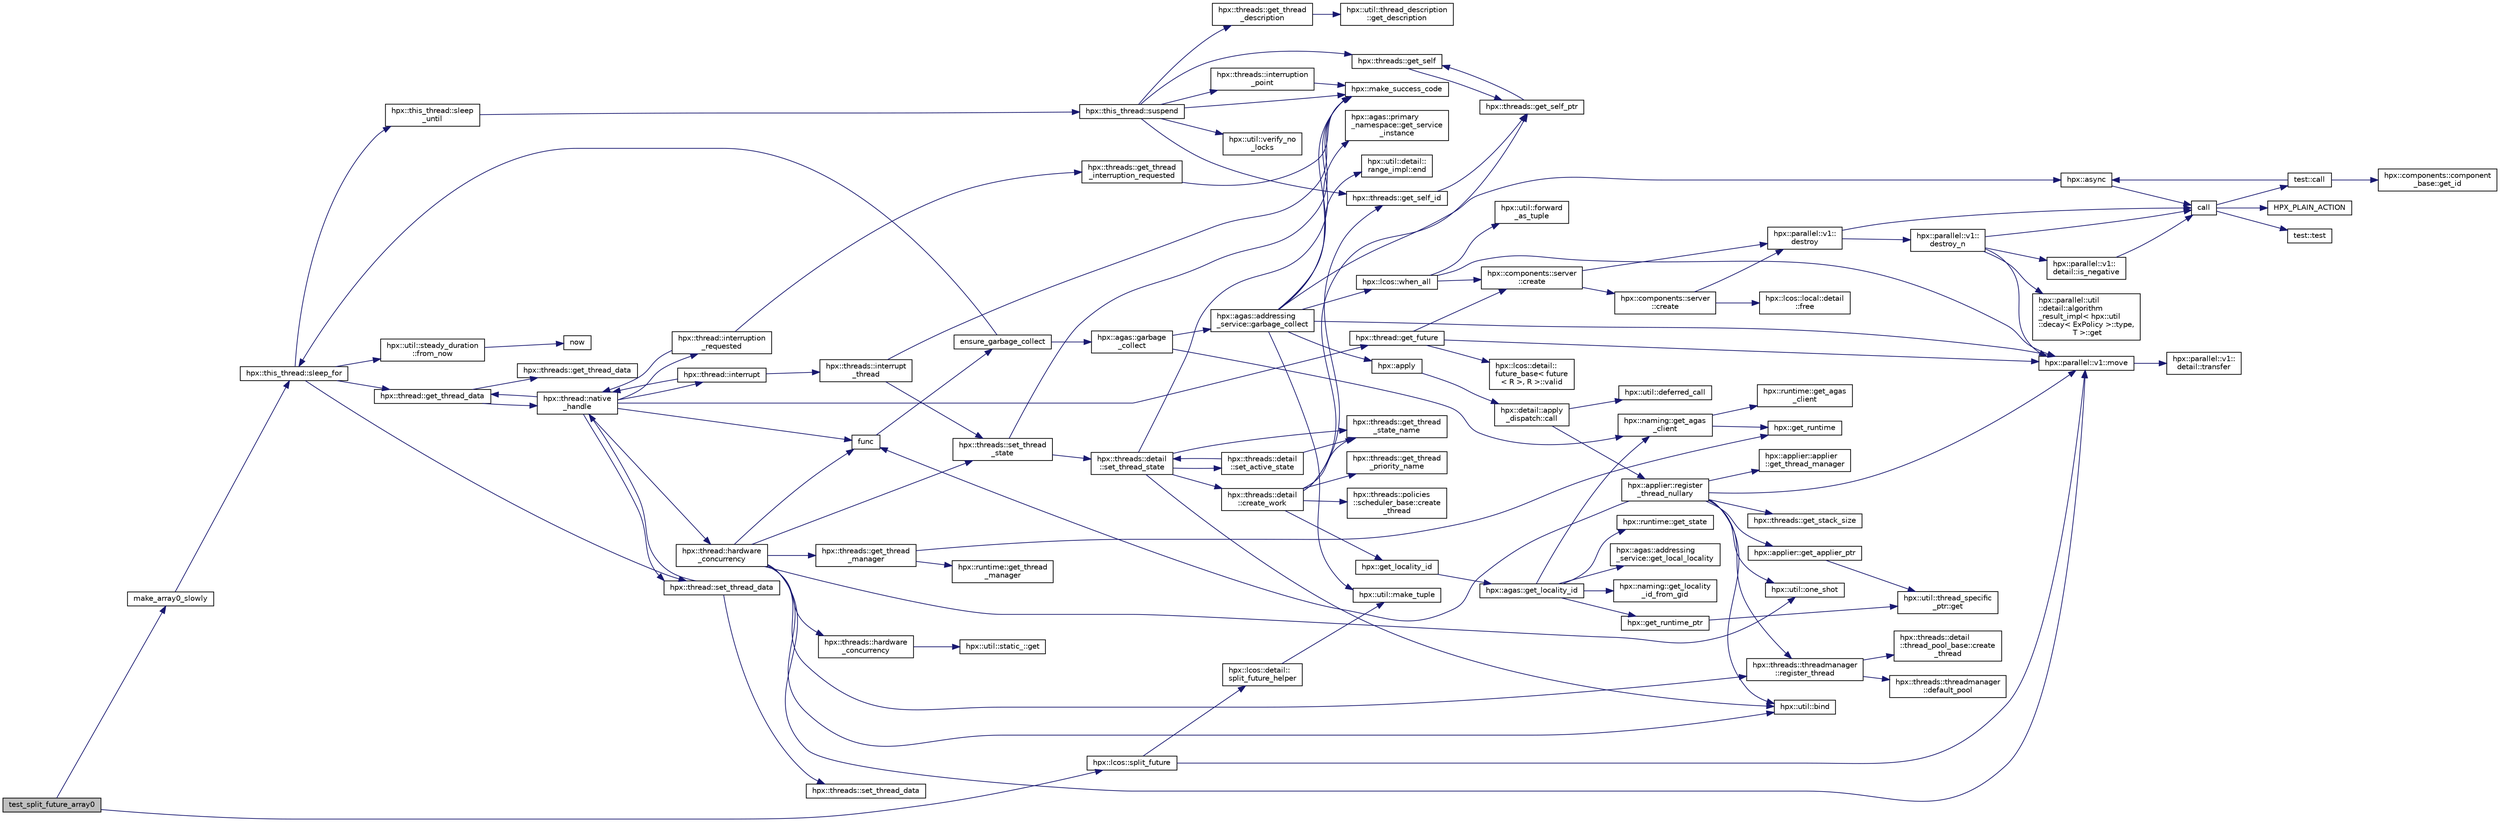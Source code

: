 digraph "test_split_future_array0"
{
  edge [fontname="Helvetica",fontsize="10",labelfontname="Helvetica",labelfontsize="10"];
  node [fontname="Helvetica",fontsize="10",shape=record];
  rankdir="LR";
  Node1152 [label="test_split_future_array0",height=0.2,width=0.4,color="black", fillcolor="grey75", style="filled", fontcolor="black"];
  Node1152 -> Node1153 [color="midnightblue",fontsize="10",style="solid",fontname="Helvetica"];
  Node1153 [label="make_array0_slowly",height=0.2,width=0.4,color="black", fillcolor="white", style="filled",URL="$d0/d69/split__future_8cpp.html#af8566e03323cfdfef51d2bd8ea0c8ad9"];
  Node1153 -> Node1154 [color="midnightblue",fontsize="10",style="solid",fontname="Helvetica"];
  Node1154 [label="hpx::this_thread::sleep_for",height=0.2,width=0.4,color="black", fillcolor="white", style="filled",URL="$d9/d52/namespacehpx_1_1this__thread.html#afc042a5a5fa52eef2d1d177a343435cf"];
  Node1154 -> Node1155 [color="midnightblue",fontsize="10",style="solid",fontname="Helvetica"];
  Node1155 [label="hpx::this_thread::sleep\l_until",height=0.2,width=0.4,color="black", fillcolor="white", style="filled",URL="$d9/d52/namespacehpx_1_1this__thread.html#ae12a853980115b23ff0ab8ca06622658"];
  Node1155 -> Node1156 [color="midnightblue",fontsize="10",style="solid",fontname="Helvetica"];
  Node1156 [label="hpx::this_thread::suspend",height=0.2,width=0.4,color="black", fillcolor="white", style="filled",URL="$d9/d52/namespacehpx_1_1this__thread.html#aca220026fb3014c0881d129fe31c0073"];
  Node1156 -> Node1157 [color="midnightblue",fontsize="10",style="solid",fontname="Helvetica"];
  Node1157 [label="hpx::threads::get_self",height=0.2,width=0.4,color="black", fillcolor="white", style="filled",URL="$d7/d28/namespacehpx_1_1threads.html#a07daf4d6d29233f20d66d41ab7b5b8e8"];
  Node1157 -> Node1158 [color="midnightblue",fontsize="10",style="solid",fontname="Helvetica"];
  Node1158 [label="hpx::threads::get_self_ptr",height=0.2,width=0.4,color="black", fillcolor="white", style="filled",URL="$d7/d28/namespacehpx_1_1threads.html#a22877ae347ad884cde3a51397dad6c53"];
  Node1158 -> Node1157 [color="midnightblue",fontsize="10",style="solid",fontname="Helvetica"];
  Node1156 -> Node1159 [color="midnightblue",fontsize="10",style="solid",fontname="Helvetica"];
  Node1159 [label="hpx::threads::get_self_id",height=0.2,width=0.4,color="black", fillcolor="white", style="filled",URL="$d7/d28/namespacehpx_1_1threads.html#afafe0f900b9fac3d4ed3c747625c1cfe"];
  Node1159 -> Node1158 [color="midnightblue",fontsize="10",style="solid",fontname="Helvetica"];
  Node1156 -> Node1160 [color="midnightblue",fontsize="10",style="solid",fontname="Helvetica"];
  Node1160 [label="hpx::threads::interruption\l_point",height=0.2,width=0.4,color="black", fillcolor="white", style="filled",URL="$d7/d28/namespacehpx_1_1threads.html#ada6ec56a12b050707311d8c628089059"];
  Node1160 -> Node1161 [color="midnightblue",fontsize="10",style="solid",fontname="Helvetica"];
  Node1161 [label="hpx::make_success_code",height=0.2,width=0.4,color="black", fillcolor="white", style="filled",URL="$d8/d83/namespacehpx.html#a0e8512a8f49e2a6c8185061181419d8f",tooltip="Returns error_code(hpx::success, \"success\", mode). "];
  Node1156 -> Node1162 [color="midnightblue",fontsize="10",style="solid",fontname="Helvetica"];
  Node1162 [label="hpx::util::verify_no\l_locks",height=0.2,width=0.4,color="black", fillcolor="white", style="filled",URL="$df/dad/namespacehpx_1_1util.html#ae0e1837ee6f09b79b26c2e788d2e9fc9"];
  Node1156 -> Node1163 [color="midnightblue",fontsize="10",style="solid",fontname="Helvetica"];
  Node1163 [label="hpx::threads::get_thread\l_description",height=0.2,width=0.4,color="black", fillcolor="white", style="filled",URL="$d7/d28/namespacehpx_1_1threads.html#a42fc18a7a680f4e8bc633a4b4c956701"];
  Node1163 -> Node1164 [color="midnightblue",fontsize="10",style="solid",fontname="Helvetica"];
  Node1164 [label="hpx::util::thread_description\l::get_description",height=0.2,width=0.4,color="black", fillcolor="white", style="filled",URL="$df/d9e/structhpx_1_1util_1_1thread__description.html#a8c834e14eca6eb228188022577f9f952"];
  Node1156 -> Node1161 [color="midnightblue",fontsize="10",style="solid",fontname="Helvetica"];
  Node1154 -> Node1165 [color="midnightblue",fontsize="10",style="solid",fontname="Helvetica"];
  Node1165 [label="hpx::util::steady_duration\l::from_now",height=0.2,width=0.4,color="black", fillcolor="white", style="filled",URL="$d9/d4f/classhpx_1_1util_1_1steady__duration.html#a0132206d767cd0f7395507b40111a153"];
  Node1165 -> Node1166 [color="midnightblue",fontsize="10",style="solid",fontname="Helvetica"];
  Node1166 [label="now",height=0.2,width=0.4,color="black", fillcolor="white", style="filled",URL="$de/db3/1d__stencil__1__omp_8cpp.html#a89e9667753dccfac455bd37a7a3a7b16"];
  Node1154 -> Node1167 [color="midnightblue",fontsize="10",style="solid",fontname="Helvetica"];
  Node1167 [label="hpx::thread::get_thread_data",height=0.2,width=0.4,color="black", fillcolor="white", style="filled",URL="$de/d9b/classhpx_1_1thread.html#a4535ef82cec3b953d2c941d20e3e3904"];
  Node1167 -> Node1168 [color="midnightblue",fontsize="10",style="solid",fontname="Helvetica"];
  Node1168 [label="hpx::threads::get_thread_data",height=0.2,width=0.4,color="black", fillcolor="white", style="filled",URL="$d7/d28/namespacehpx_1_1threads.html#a8737931ff6303807225f735b2b384ae4"];
  Node1167 -> Node1169 [color="midnightblue",fontsize="10",style="solid",fontname="Helvetica"];
  Node1169 [label="hpx::thread::native\l_handle",height=0.2,width=0.4,color="black", fillcolor="white", style="filled",URL="$de/d9b/classhpx_1_1thread.html#acf48190d264ab64c1c4ec99d0b421b5a"];
  Node1169 -> Node1170 [color="midnightblue",fontsize="10",style="solid",fontname="Helvetica"];
  Node1170 [label="hpx::thread::hardware\l_concurrency",height=0.2,width=0.4,color="black", fillcolor="white", style="filled",URL="$de/d9b/classhpx_1_1thread.html#a8e4fff210e02485ba493bc3a2a956c03"];
  Node1170 -> Node1171 [color="midnightblue",fontsize="10",style="solid",fontname="Helvetica"];
  Node1171 [label="hpx::threads::hardware\l_concurrency",height=0.2,width=0.4,color="black", fillcolor="white", style="filled",URL="$d7/d28/namespacehpx_1_1threads.html#aa8752a235478d2ad7b5ac467b63ab527"];
  Node1171 -> Node1172 [color="midnightblue",fontsize="10",style="solid",fontname="Helvetica"];
  Node1172 [label="hpx::util::static_::get",height=0.2,width=0.4,color="black", fillcolor="white", style="filled",URL="$d3/dbb/structhpx_1_1util_1_1static__.html#a2967c633948a3bf17a3b5405ef5a8318"];
  Node1170 -> Node1173 [color="midnightblue",fontsize="10",style="solid",fontname="Helvetica"];
  Node1173 [label="func",height=0.2,width=0.4,color="black", fillcolor="white", style="filled",URL="$d8/dfd/id__type__ref__counting__1032_8cpp.html#ab811b86ea5107ffb3351fcaa29d2c652"];
  Node1173 -> Node1174 [color="midnightblue",fontsize="10",style="solid",fontname="Helvetica"];
  Node1174 [label="ensure_garbage_collect",height=0.2,width=0.4,color="black", fillcolor="white", style="filled",URL="$d8/dfd/id__type__ref__counting__1032_8cpp.html#a5264b94bf7c262ac0e521fb290d476d5"];
  Node1174 -> Node1154 [color="midnightblue",fontsize="10",style="solid",fontname="Helvetica"];
  Node1174 -> Node1175 [color="midnightblue",fontsize="10",style="solid",fontname="Helvetica"];
  Node1175 [label="hpx::agas::garbage\l_collect",height=0.2,width=0.4,color="black", fillcolor="white", style="filled",URL="$dc/d54/namespacehpx_1_1agas.html#a951337adc4f9bd6df00a50737468e911"];
  Node1175 -> Node1176 [color="midnightblue",fontsize="10",style="solid",fontname="Helvetica"];
  Node1176 [label="hpx::naming::get_agas\l_client",height=0.2,width=0.4,color="black", fillcolor="white", style="filled",URL="$d4/dc9/namespacehpx_1_1naming.html#a0408fffd5d34b620712a801b0ae3b032"];
  Node1176 -> Node1177 [color="midnightblue",fontsize="10",style="solid",fontname="Helvetica"];
  Node1177 [label="hpx::get_runtime",height=0.2,width=0.4,color="black", fillcolor="white", style="filled",URL="$d8/d83/namespacehpx.html#aef902cc6c7dd3b9fbadf34d1e850a070"];
  Node1176 -> Node1178 [color="midnightblue",fontsize="10",style="solid",fontname="Helvetica"];
  Node1178 [label="hpx::runtime::get_agas\l_client",height=0.2,width=0.4,color="black", fillcolor="white", style="filled",URL="$d0/d7b/classhpx_1_1runtime.html#aeb5dddd30d6b9861669af8ad44d1a96a"];
  Node1175 -> Node1179 [color="midnightblue",fontsize="10",style="solid",fontname="Helvetica"];
  Node1179 [label="hpx::agas::addressing\l_service::garbage_collect",height=0.2,width=0.4,color="black", fillcolor="white", style="filled",URL="$db/d58/structhpx_1_1agas_1_1addressing__service.html#a87dcae0eacf6e62d5103ebf516d86f63"];
  Node1179 -> Node1161 [color="midnightblue",fontsize="10",style="solid",fontname="Helvetica"];
  Node1179 -> Node1180 [color="midnightblue",fontsize="10",style="solid",fontname="Helvetica"];
  Node1180 [label="hpx::agas::primary\l_namespace::get_service\l_instance",height=0.2,width=0.4,color="black", fillcolor="white", style="filled",URL="$d1/d43/structhpx_1_1agas_1_1primary__namespace.html#a7630ff0f30ff8c23b13b4672c5350e2e"];
  Node1179 -> Node1181 [color="midnightblue",fontsize="10",style="solid",fontname="Helvetica"];
  Node1181 [label="hpx::util::make_tuple",height=0.2,width=0.4,color="black", fillcolor="white", style="filled",URL="$df/dad/namespacehpx_1_1util.html#a06fa74211a987d208e013f400a9f5328"];
  Node1179 -> Node1182 [color="midnightblue",fontsize="10",style="solid",fontname="Helvetica"];
  Node1182 [label="hpx::util::detail::\lrange_impl::end",height=0.2,width=0.4,color="black", fillcolor="white", style="filled",URL="$d4/d4a/namespacehpx_1_1util_1_1detail_1_1range__impl.html#afb2ea48b0902f52ee4d8b764807b4316"];
  Node1179 -> Node1183 [color="midnightblue",fontsize="10",style="solid",fontname="Helvetica"];
  Node1183 [label="hpx::apply",height=0.2,width=0.4,color="black", fillcolor="white", style="filled",URL="$d8/d83/namespacehpx.html#aa87762f0db0731d385f3fdfdb25d59fc"];
  Node1183 -> Node1184 [color="midnightblue",fontsize="10",style="solid",fontname="Helvetica"];
  Node1184 [label="hpx::detail::apply\l_dispatch::call",height=0.2,width=0.4,color="black", fillcolor="white", style="filled",URL="$db/de8/structhpx_1_1detail_1_1apply__dispatch.html#a0755fab16d281e74bcff0f8045be9459"];
  Node1184 -> Node1185 [color="midnightblue",fontsize="10",style="solid",fontname="Helvetica"];
  Node1185 [label="hpx::applier::register\l_thread_nullary",height=0.2,width=0.4,color="black", fillcolor="white", style="filled",URL="$d8/dcb/namespacehpx_1_1applier.html#a401cd1145927e58d74d1eb52aaccd936"];
  Node1185 -> Node1186 [color="midnightblue",fontsize="10",style="solid",fontname="Helvetica"];
  Node1186 [label="hpx::applier::get_applier_ptr",height=0.2,width=0.4,color="black", fillcolor="white", style="filled",URL="$d8/dcb/namespacehpx_1_1applier.html#a617483cf2b77ad3a0aa428ade7b35299"];
  Node1186 -> Node1187 [color="midnightblue",fontsize="10",style="solid",fontname="Helvetica"];
  Node1187 [label="hpx::util::thread_specific\l_ptr::get",height=0.2,width=0.4,color="black", fillcolor="white", style="filled",URL="$d4/d4c/structhpx_1_1util_1_1thread__specific__ptr.html#a3b27d8520710478aa41d1f74206bdba9"];
  Node1185 -> Node1173 [color="midnightblue",fontsize="10",style="solid",fontname="Helvetica"];
  Node1185 -> Node1188 [color="midnightblue",fontsize="10",style="solid",fontname="Helvetica"];
  Node1188 [label="hpx::util::bind",height=0.2,width=0.4,color="black", fillcolor="white", style="filled",URL="$df/dad/namespacehpx_1_1util.html#ad844caedf82a0173d6909d910c3e48c6"];
  Node1185 -> Node1189 [color="midnightblue",fontsize="10",style="solid",fontname="Helvetica"];
  Node1189 [label="hpx::util::one_shot",height=0.2,width=0.4,color="black", fillcolor="white", style="filled",URL="$df/dad/namespacehpx_1_1util.html#a273e61be42a72415291e0ec0a4f28c7a"];
  Node1185 -> Node1190 [color="midnightblue",fontsize="10",style="solid",fontname="Helvetica"];
  Node1190 [label="hpx::parallel::v1::move",height=0.2,width=0.4,color="black", fillcolor="white", style="filled",URL="$db/db9/namespacehpx_1_1parallel_1_1v1.html#aa7c4ede081ce786c9d1eb1adff495cfc"];
  Node1190 -> Node1191 [color="midnightblue",fontsize="10",style="solid",fontname="Helvetica"];
  Node1191 [label="hpx::parallel::v1::\ldetail::transfer",height=0.2,width=0.4,color="black", fillcolor="white", style="filled",URL="$d2/ddd/namespacehpx_1_1parallel_1_1v1_1_1detail.html#ab1b56a05e1885ca7cc7ffa1804dd2f3c"];
  Node1185 -> Node1192 [color="midnightblue",fontsize="10",style="solid",fontname="Helvetica"];
  Node1192 [label="hpx::threads::get_stack_size",height=0.2,width=0.4,color="black", fillcolor="white", style="filled",URL="$d7/d28/namespacehpx_1_1threads.html#af597241b3c2785150be206737ca04aa6",tooltip="The get_stack_size function is part of the thread related API. It. "];
  Node1185 -> Node1193 [color="midnightblue",fontsize="10",style="solid",fontname="Helvetica"];
  Node1193 [label="hpx::applier::applier\l::get_thread_manager",height=0.2,width=0.4,color="black", fillcolor="white", style="filled",URL="$da/dcb/classhpx_1_1applier_1_1applier.html#acc36d583973701e573be39da97bba866",tooltip="Access the thread-manager instance associated with this applier. "];
  Node1185 -> Node1194 [color="midnightblue",fontsize="10",style="solid",fontname="Helvetica"];
  Node1194 [label="hpx::threads::threadmanager\l::register_thread",height=0.2,width=0.4,color="black", fillcolor="white", style="filled",URL="$d5/daa/classhpx_1_1threads_1_1threadmanager.html#a7f79c7578e08a60ca45eb276ce8133d8"];
  Node1194 -> Node1195 [color="midnightblue",fontsize="10",style="solid",fontname="Helvetica"];
  Node1195 [label="hpx::threads::threadmanager\l::default_pool",height=0.2,width=0.4,color="black", fillcolor="white", style="filled",URL="$d5/daa/classhpx_1_1threads_1_1threadmanager.html#a851f067d03b5dd1c5e6a9a6a841e05df"];
  Node1194 -> Node1196 [color="midnightblue",fontsize="10",style="solid",fontname="Helvetica"];
  Node1196 [label="hpx::threads::detail\l::thread_pool_base::create\l_thread",height=0.2,width=0.4,color="black", fillcolor="white", style="filled",URL="$de/dae/classhpx_1_1threads_1_1detail_1_1thread__pool__base.html#ad35d3779eef6f4528e62a26d71b34b34"];
  Node1184 -> Node1197 [color="midnightblue",fontsize="10",style="solid",fontname="Helvetica"];
  Node1197 [label="hpx::util::deferred_call",height=0.2,width=0.4,color="black", fillcolor="white", style="filled",URL="$df/dad/namespacehpx_1_1util.html#acdded623c658a7a3436f7e76bc9d881c"];
  Node1179 -> Node1190 [color="midnightblue",fontsize="10",style="solid",fontname="Helvetica"];
  Node1179 -> Node1198 [color="midnightblue",fontsize="10",style="solid",fontname="Helvetica"];
  Node1198 [label="hpx::async",height=0.2,width=0.4,color="black", fillcolor="white", style="filled",URL="$d8/d83/namespacehpx.html#acb7d8e37b73b823956ce144f9a57eaa4"];
  Node1198 -> Node1199 [color="midnightblue",fontsize="10",style="solid",fontname="Helvetica"];
  Node1199 [label="call",height=0.2,width=0.4,color="black", fillcolor="white", style="filled",URL="$d2/d67/promise__1620_8cpp.html#a58357f0b82bc761e1d0b9091ed563a70"];
  Node1199 -> Node1200 [color="midnightblue",fontsize="10",style="solid",fontname="Helvetica"];
  Node1200 [label="test::test",height=0.2,width=0.4,color="black", fillcolor="white", style="filled",URL="$d8/d89/structtest.html#ab42d5ece712d716b04cb3f686f297a26"];
  Node1199 -> Node1201 [color="midnightblue",fontsize="10",style="solid",fontname="Helvetica"];
  Node1201 [label="HPX_PLAIN_ACTION",height=0.2,width=0.4,color="black", fillcolor="white", style="filled",URL="$d2/d67/promise__1620_8cpp.html#ab96aab827a4b1fcaf66cfe0ba83fef23"];
  Node1199 -> Node1202 [color="midnightblue",fontsize="10",style="solid",fontname="Helvetica"];
  Node1202 [label="test::call",height=0.2,width=0.4,color="black", fillcolor="white", style="filled",URL="$d8/d89/structtest.html#aeb29e7ed6518b9426ccf1344c52620ae"];
  Node1202 -> Node1198 [color="midnightblue",fontsize="10",style="solid",fontname="Helvetica"];
  Node1202 -> Node1203 [color="midnightblue",fontsize="10",style="solid",fontname="Helvetica"];
  Node1203 [label="hpx::components::component\l_base::get_id",height=0.2,width=0.4,color="black", fillcolor="white", style="filled",URL="$d2/de6/classhpx_1_1components_1_1component__base.html#a4c8fd93514039bdf01c48d66d82b19cd"];
  Node1179 -> Node1204 [color="midnightblue",fontsize="10",style="solid",fontname="Helvetica"];
  Node1204 [label="hpx::lcos::when_all",height=0.2,width=0.4,color="black", fillcolor="white", style="filled",URL="$d2/dc9/namespacehpx_1_1lcos.html#a1a6fb024d8690923fb185d5aee204d54"];
  Node1204 -> Node1205 [color="midnightblue",fontsize="10",style="solid",fontname="Helvetica"];
  Node1205 [label="hpx::util::forward\l_as_tuple",height=0.2,width=0.4,color="black", fillcolor="white", style="filled",URL="$df/dad/namespacehpx_1_1util.html#ab7c31e3f24c3302a4f67b6735a6fa597"];
  Node1204 -> Node1190 [color="midnightblue",fontsize="10",style="solid",fontname="Helvetica"];
  Node1204 -> Node1206 [color="midnightblue",fontsize="10",style="solid",fontname="Helvetica"];
  Node1206 [label="hpx::components::server\l::create",height=0.2,width=0.4,color="black", fillcolor="white", style="filled",URL="$d2/da2/namespacehpx_1_1components_1_1server.html#ac776c89f3d68ceb910e8cee9fa937ab4",tooltip="Create arrays of components using their default constructor. "];
  Node1206 -> Node1207 [color="midnightblue",fontsize="10",style="solid",fontname="Helvetica"];
  Node1207 [label="hpx::components::server\l::create",height=0.2,width=0.4,color="black", fillcolor="white", style="filled",URL="$d2/da2/namespacehpx_1_1components_1_1server.html#a77d26de181c97b444565e230577981bd"];
  Node1207 -> Node1208 [color="midnightblue",fontsize="10",style="solid",fontname="Helvetica"];
  Node1208 [label="hpx::lcos::local::detail\l::free",height=0.2,width=0.4,color="black", fillcolor="white", style="filled",URL="$d4/dcb/namespacehpx_1_1lcos_1_1local_1_1detail.html#a55a940f019734e9bb045dc123cd80e48"];
  Node1207 -> Node1209 [color="midnightblue",fontsize="10",style="solid",fontname="Helvetica"];
  Node1209 [label="hpx::parallel::v1::\ldestroy",height=0.2,width=0.4,color="black", fillcolor="white", style="filled",URL="$db/db9/namespacehpx_1_1parallel_1_1v1.html#acf303558375048e8a7cc9a2c2e09477f"];
  Node1209 -> Node1199 [color="midnightblue",fontsize="10",style="solid",fontname="Helvetica"];
  Node1209 -> Node1210 [color="midnightblue",fontsize="10",style="solid",fontname="Helvetica"];
  Node1210 [label="hpx::parallel::v1::\ldestroy_n",height=0.2,width=0.4,color="black", fillcolor="white", style="filled",URL="$db/db9/namespacehpx_1_1parallel_1_1v1.html#a71d0691132a300690163f5636bcd5bd3"];
  Node1210 -> Node1211 [color="midnightblue",fontsize="10",style="solid",fontname="Helvetica"];
  Node1211 [label="hpx::parallel::v1::\ldetail::is_negative",height=0.2,width=0.4,color="black", fillcolor="white", style="filled",URL="$d2/ddd/namespacehpx_1_1parallel_1_1v1_1_1detail.html#adf2e40fc4b20ad0fd442ee3118a4d527"];
  Node1211 -> Node1199 [color="midnightblue",fontsize="10",style="solid",fontname="Helvetica"];
  Node1210 -> Node1212 [color="midnightblue",fontsize="10",style="solid",fontname="Helvetica"];
  Node1212 [label="hpx::parallel::util\l::detail::algorithm\l_result_impl\< hpx::util\l::decay\< ExPolicy \>::type,\l T \>::get",height=0.2,width=0.4,color="black", fillcolor="white", style="filled",URL="$d2/d42/structhpx_1_1parallel_1_1util_1_1detail_1_1algorithm__result__impl.html#ab5b051e8ec74eff5e0e62fd63f5d377e"];
  Node1210 -> Node1190 [color="midnightblue",fontsize="10",style="solid",fontname="Helvetica"];
  Node1210 -> Node1199 [color="midnightblue",fontsize="10",style="solid",fontname="Helvetica"];
  Node1206 -> Node1209 [color="midnightblue",fontsize="10",style="solid",fontname="Helvetica"];
  Node1170 -> Node1188 [color="midnightblue",fontsize="10",style="solid",fontname="Helvetica"];
  Node1170 -> Node1189 [color="midnightblue",fontsize="10",style="solid",fontname="Helvetica"];
  Node1170 -> Node1190 [color="midnightblue",fontsize="10",style="solid",fontname="Helvetica"];
  Node1170 -> Node1213 [color="midnightblue",fontsize="10",style="solid",fontname="Helvetica"];
  Node1213 [label="hpx::threads::get_thread\l_manager",height=0.2,width=0.4,color="black", fillcolor="white", style="filled",URL="$d7/d28/namespacehpx_1_1threads.html#a076973c3a53beadde7d967e22c4f6cce"];
  Node1213 -> Node1177 [color="midnightblue",fontsize="10",style="solid",fontname="Helvetica"];
  Node1213 -> Node1214 [color="midnightblue",fontsize="10",style="solid",fontname="Helvetica"];
  Node1214 [label="hpx::runtime::get_thread\l_manager",height=0.2,width=0.4,color="black", fillcolor="white", style="filled",URL="$d0/d7b/classhpx_1_1runtime.html#a865b12d57fcd44a8d3dda3e35414f563"];
  Node1170 -> Node1194 [color="midnightblue",fontsize="10",style="solid",fontname="Helvetica"];
  Node1170 -> Node1215 [color="midnightblue",fontsize="10",style="solid",fontname="Helvetica"];
  Node1215 [label="hpx::threads::set_thread\l_state",height=0.2,width=0.4,color="black", fillcolor="white", style="filled",URL="$d7/d28/namespacehpx_1_1threads.html#ac0690ad16ad778bcc79dcd727cc33025",tooltip="Set the thread state of the thread referenced by the thread_id id. "];
  Node1215 -> Node1161 [color="midnightblue",fontsize="10",style="solid",fontname="Helvetica"];
  Node1215 -> Node1216 [color="midnightblue",fontsize="10",style="solid",fontname="Helvetica"];
  Node1216 [label="hpx::threads::detail\l::set_thread_state",height=0.2,width=0.4,color="black", fillcolor="white", style="filled",URL="$d2/dd1/namespacehpx_1_1threads_1_1detail.html#af85ddc854c4a149bf1738eb1b111b9ab"];
  Node1216 -> Node1217 [color="midnightblue",fontsize="10",style="solid",fontname="Helvetica"];
  Node1217 [label="hpx::threads::get_thread\l_state_name",height=0.2,width=0.4,color="black", fillcolor="white", style="filled",URL="$d7/d28/namespacehpx_1_1threads.html#a26f91ea8d2195f165c033241c5cd11db"];
  Node1216 -> Node1161 [color="midnightblue",fontsize="10",style="solid",fontname="Helvetica"];
  Node1216 -> Node1188 [color="midnightblue",fontsize="10",style="solid",fontname="Helvetica"];
  Node1216 -> Node1218 [color="midnightblue",fontsize="10",style="solid",fontname="Helvetica"];
  Node1218 [label="hpx::threads::detail\l::set_active_state",height=0.2,width=0.4,color="black", fillcolor="white", style="filled",URL="$d2/dd1/namespacehpx_1_1threads_1_1detail.html#a45884a5bf04ad66a4f259231a3947e76"];
  Node1218 -> Node1217 [color="midnightblue",fontsize="10",style="solid",fontname="Helvetica"];
  Node1218 -> Node1216 [color="midnightblue",fontsize="10",style="solid",fontname="Helvetica"];
  Node1216 -> Node1219 [color="midnightblue",fontsize="10",style="solid",fontname="Helvetica"];
  Node1219 [label="hpx::threads::detail\l::create_work",height=0.2,width=0.4,color="black", fillcolor="white", style="filled",URL="$d2/dd1/namespacehpx_1_1threads_1_1detail.html#ae22384a3c1b1a1940032fad068fb54b1"];
  Node1219 -> Node1217 [color="midnightblue",fontsize="10",style="solid",fontname="Helvetica"];
  Node1219 -> Node1220 [color="midnightblue",fontsize="10",style="solid",fontname="Helvetica"];
  Node1220 [label="hpx::threads::get_thread\l_priority_name",height=0.2,width=0.4,color="black", fillcolor="white", style="filled",URL="$d7/d28/namespacehpx_1_1threads.html#a9c6b2fec0c1cf5b06ff83ce756ca6d42"];
  Node1219 -> Node1158 [color="midnightblue",fontsize="10",style="solid",fontname="Helvetica"];
  Node1219 -> Node1159 [color="midnightblue",fontsize="10",style="solid",fontname="Helvetica"];
  Node1219 -> Node1221 [color="midnightblue",fontsize="10",style="solid",fontname="Helvetica"];
  Node1221 [label="hpx::get_locality_id",height=0.2,width=0.4,color="black", fillcolor="white", style="filled",URL="$d8/d83/namespacehpx.html#a158d7c54a657bb364c1704033010697b",tooltip="Return the number of the locality this function is being called from. "];
  Node1221 -> Node1222 [color="midnightblue",fontsize="10",style="solid",fontname="Helvetica"];
  Node1222 [label="hpx::agas::get_locality_id",height=0.2,width=0.4,color="black", fillcolor="white", style="filled",URL="$dc/d54/namespacehpx_1_1agas.html#a491cc2ddecdf0f1a9129900caa6a4d3e"];
  Node1222 -> Node1223 [color="midnightblue",fontsize="10",style="solid",fontname="Helvetica"];
  Node1223 [label="hpx::get_runtime_ptr",height=0.2,width=0.4,color="black", fillcolor="white", style="filled",URL="$d8/d83/namespacehpx.html#af29daf2bb3e01b4d6495a1742b6cce64"];
  Node1223 -> Node1187 [color="midnightblue",fontsize="10",style="solid",fontname="Helvetica"];
  Node1222 -> Node1224 [color="midnightblue",fontsize="10",style="solid",fontname="Helvetica"];
  Node1224 [label="hpx::runtime::get_state",height=0.2,width=0.4,color="black", fillcolor="white", style="filled",URL="$d0/d7b/classhpx_1_1runtime.html#ab405f80e060dac95d624520f38b0524c"];
  Node1222 -> Node1176 [color="midnightblue",fontsize="10",style="solid",fontname="Helvetica"];
  Node1222 -> Node1225 [color="midnightblue",fontsize="10",style="solid",fontname="Helvetica"];
  Node1225 [label="hpx::agas::addressing\l_service::get_local_locality",height=0.2,width=0.4,color="black", fillcolor="white", style="filled",URL="$db/d58/structhpx_1_1agas_1_1addressing__service.html#ab52c19a37c2a7a006c6c15f90ad0539c"];
  Node1222 -> Node1226 [color="midnightblue",fontsize="10",style="solid",fontname="Helvetica"];
  Node1226 [label="hpx::naming::get_locality\l_id_from_gid",height=0.2,width=0.4,color="black", fillcolor="white", style="filled",URL="$d4/dc9/namespacehpx_1_1naming.html#a7fd43037784560bd04fda9b49e33529f"];
  Node1219 -> Node1227 [color="midnightblue",fontsize="10",style="solid",fontname="Helvetica"];
  Node1227 [label="hpx::threads::policies\l::scheduler_base::create\l_thread",height=0.2,width=0.4,color="black", fillcolor="white", style="filled",URL="$dd/d7e/structhpx_1_1threads_1_1policies_1_1scheduler__base.html#ad3b05cd7f363cc8e8410ce368c3794e0"];
  Node1169 -> Node1228 [color="midnightblue",fontsize="10",style="solid",fontname="Helvetica"];
  Node1228 [label="hpx::thread::interrupt",height=0.2,width=0.4,color="black", fillcolor="white", style="filled",URL="$de/d9b/classhpx_1_1thread.html#ac34d0d033aa743c476a79dbc2e1a8a39"];
  Node1228 -> Node1229 [color="midnightblue",fontsize="10",style="solid",fontname="Helvetica"];
  Node1229 [label="hpx::threads::interrupt\l_thread",height=0.2,width=0.4,color="black", fillcolor="white", style="filled",URL="$d7/d28/namespacehpx_1_1threads.html#a6bdda1a2aab61b9b13d274b5155d7e73"];
  Node1229 -> Node1161 [color="midnightblue",fontsize="10",style="solid",fontname="Helvetica"];
  Node1229 -> Node1215 [color="midnightblue",fontsize="10",style="solid",fontname="Helvetica"];
  Node1228 -> Node1169 [color="midnightblue",fontsize="10",style="solid",fontname="Helvetica"];
  Node1169 -> Node1230 [color="midnightblue",fontsize="10",style="solid",fontname="Helvetica"];
  Node1230 [label="hpx::thread::interruption\l_requested",height=0.2,width=0.4,color="black", fillcolor="white", style="filled",URL="$de/d9b/classhpx_1_1thread.html#a33276bb4c20bbb0b1978944e18ef71b8"];
  Node1230 -> Node1231 [color="midnightblue",fontsize="10",style="solid",fontname="Helvetica"];
  Node1231 [label="hpx::threads::get_thread\l_interruption_requested",height=0.2,width=0.4,color="black", fillcolor="white", style="filled",URL="$d7/d28/namespacehpx_1_1threads.html#ae64a7fdb8b5c8bac7be0c8282672a03b"];
  Node1231 -> Node1161 [color="midnightblue",fontsize="10",style="solid",fontname="Helvetica"];
  Node1230 -> Node1169 [color="midnightblue",fontsize="10",style="solid",fontname="Helvetica"];
  Node1169 -> Node1232 [color="midnightblue",fontsize="10",style="solid",fontname="Helvetica"];
  Node1232 [label="hpx::thread::get_future",height=0.2,width=0.4,color="black", fillcolor="white", style="filled",URL="$de/d9b/classhpx_1_1thread.html#a87fdb0d8da826366fc190ed224900a64"];
  Node1232 -> Node1233 [color="midnightblue",fontsize="10",style="solid",fontname="Helvetica"];
  Node1233 [label="hpx::lcos::detail::\lfuture_base\< future\l\< R \>, R \>::valid",height=0.2,width=0.4,color="black", fillcolor="white", style="filled",URL="$d5/dd7/classhpx_1_1lcos_1_1detail_1_1future__base.html#aaf7beb7374815614363033bd96573e75"];
  Node1232 -> Node1206 [color="midnightblue",fontsize="10",style="solid",fontname="Helvetica"];
  Node1232 -> Node1190 [color="midnightblue",fontsize="10",style="solid",fontname="Helvetica"];
  Node1169 -> Node1167 [color="midnightblue",fontsize="10",style="solid",fontname="Helvetica"];
  Node1169 -> Node1234 [color="midnightblue",fontsize="10",style="solid",fontname="Helvetica"];
  Node1234 [label="hpx::thread::set_thread_data",height=0.2,width=0.4,color="black", fillcolor="white", style="filled",URL="$de/d9b/classhpx_1_1thread.html#a7317a3cf5251f3b33c990449570d4cea"];
  Node1234 -> Node1235 [color="midnightblue",fontsize="10",style="solid",fontname="Helvetica"];
  Node1235 [label="hpx::threads::set_thread_data",height=0.2,width=0.4,color="black", fillcolor="white", style="filled",URL="$d7/d28/namespacehpx_1_1threads.html#a00a625acc149fce3ae38e4340454acf7"];
  Node1234 -> Node1169 [color="midnightblue",fontsize="10",style="solid",fontname="Helvetica"];
  Node1169 -> Node1173 [color="midnightblue",fontsize="10",style="solid",fontname="Helvetica"];
  Node1154 -> Node1234 [color="midnightblue",fontsize="10",style="solid",fontname="Helvetica"];
  Node1152 -> Node1236 [color="midnightblue",fontsize="10",style="solid",fontname="Helvetica"];
  Node1236 [label="hpx::lcos::split_future",height=0.2,width=0.4,color="black", fillcolor="white", style="filled",URL="$d2/dc9/namespacehpx_1_1lcos.html#a90f5d1dd213b6d418ec505f71bdb947b"];
  Node1236 -> Node1237 [color="midnightblue",fontsize="10",style="solid",fontname="Helvetica"];
  Node1237 [label="hpx::lcos::detail::\lsplit_future_helper",height=0.2,width=0.4,color="black", fillcolor="white", style="filled",URL="$d4/d6c/namespacehpx_1_1lcos_1_1detail.html#a141dcf770f8044b036eaf020c90e5013"];
  Node1237 -> Node1181 [color="midnightblue",fontsize="10",style="solid",fontname="Helvetica"];
  Node1236 -> Node1190 [color="midnightblue",fontsize="10",style="solid",fontname="Helvetica"];
}
